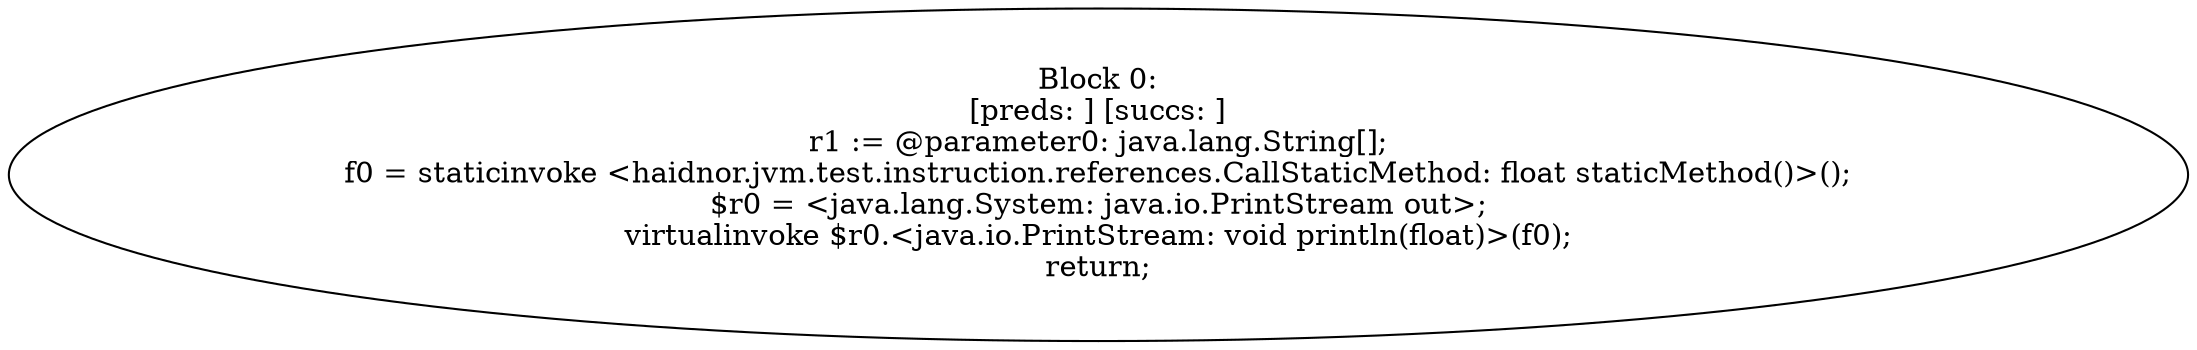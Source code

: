 digraph "unitGraph" {
    "Block 0:
[preds: ] [succs: ]
r1 := @parameter0: java.lang.String[];
f0 = staticinvoke <haidnor.jvm.test.instruction.references.CallStaticMethod: float staticMethod()>();
$r0 = <java.lang.System: java.io.PrintStream out>;
virtualinvoke $r0.<java.io.PrintStream: void println(float)>(f0);
return;
"
}
